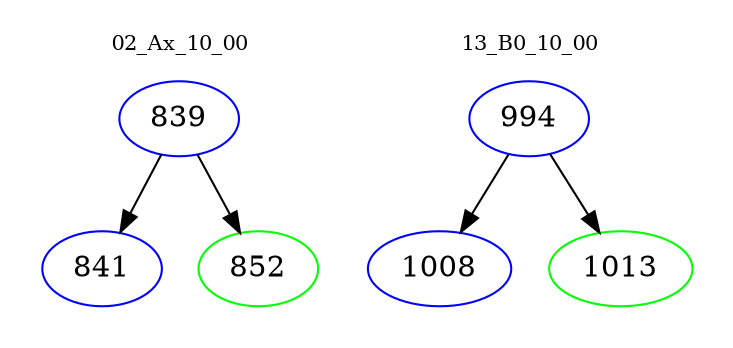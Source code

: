 digraph{
subgraph cluster_0 {
color = white
label = "02_Ax_10_00";
fontsize=10;
T0_839 [label="839", color="blue"]
T0_839 -> T0_841 [color="black"]
T0_841 [label="841", color="blue"]
T0_839 -> T0_852 [color="black"]
T0_852 [label="852", color="green"]
}
subgraph cluster_1 {
color = white
label = "13_B0_10_00";
fontsize=10;
T1_994 [label="994", color="blue"]
T1_994 -> T1_1008 [color="black"]
T1_1008 [label="1008", color="blue"]
T1_994 -> T1_1013 [color="black"]
T1_1013 [label="1013", color="green"]
}
}
